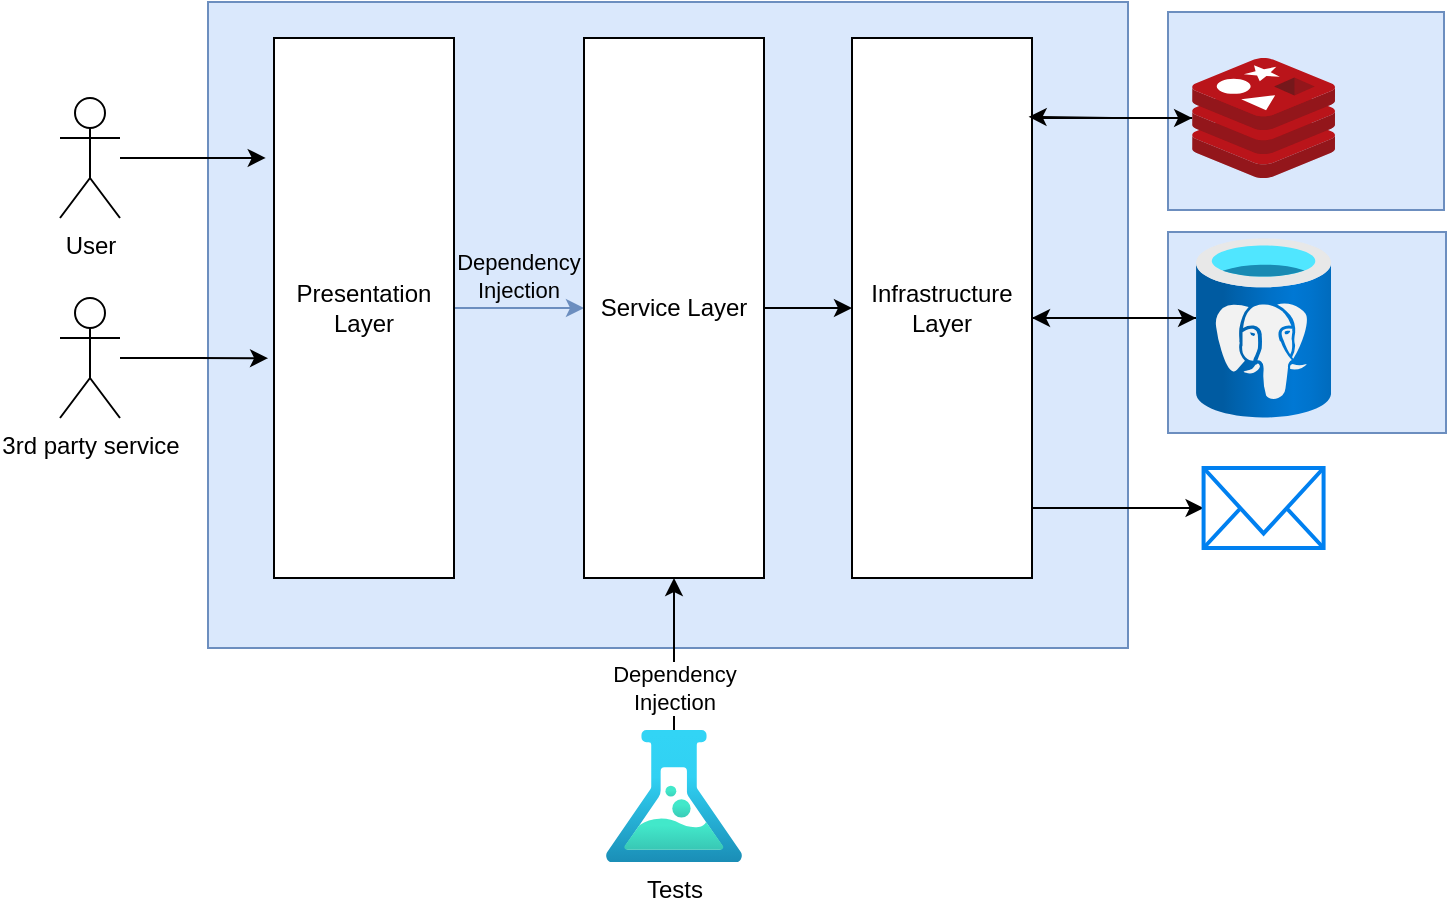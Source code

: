 <mxfile version="22.1.3" type="device">
  <diagram name="Page-1" id="Mny_Opjzbi58poqNR5SG">
    <mxGraphModel dx="1195" dy="683" grid="0" gridSize="10" guides="1" tooltips="1" connect="1" arrows="1" fold="1" page="1" pageScale="1" pageWidth="850" pageHeight="1100" math="0" shadow="0">
      <root>
        <mxCell id="0" />
        <mxCell id="1" parent="0" />
        <mxCell id="5iEmQtaScxaIL915Qbdv-60" value="" style="rounded=0;whiteSpace=wrap;html=1;fillColor=#dae8fc;strokeColor=#6c8ebf;" vertex="1" parent="1">
          <mxGeometry x="694" y="317" width="139" height="100.5" as="geometry" />
        </mxCell>
        <mxCell id="5iEmQtaScxaIL915Qbdv-53" value="" style="shape=image;html=1;verticalAlign=top;verticalLabelPosition=bottom;labelBackgroundColor=#ffffff;imageAspect=0;aspect=fixed;image=https://cdn1.iconfinder.com/data/icons/ionicons-fill-vol-2/512/logo-docker-128.png" vertex="1" parent="1">
          <mxGeometry x="777.5" y="372" width="50" height="50" as="geometry" />
        </mxCell>
        <mxCell id="5iEmQtaScxaIL915Qbdv-59" value="" style="rounded=0;whiteSpace=wrap;html=1;fillColor=#dae8fc;strokeColor=#6c8ebf;" vertex="1" parent="1">
          <mxGeometry x="694" y="207" width="138" height="99" as="geometry" />
        </mxCell>
        <mxCell id="5iEmQtaScxaIL915Qbdv-50" value="" style="rounded=0;whiteSpace=wrap;html=1;fillColor=#dae8fc;strokeColor=#6c8ebf;" vertex="1" parent="1">
          <mxGeometry x="214" y="202" width="460" height="323" as="geometry" />
        </mxCell>
        <mxCell id="5iEmQtaScxaIL915Qbdv-1" value="" style="image;sketch=0;aspect=fixed;html=1;points=[];align=center;fontSize=12;image=img/lib/mscae/Cache_Redis_Product.svg;" vertex="1" parent="1">
          <mxGeometry x="706.07" y="230" width="71.43" height="60" as="geometry" />
        </mxCell>
        <mxCell id="5iEmQtaScxaIL915Qbdv-19" style="edgeStyle=orthogonalEdgeStyle;rounded=0;orthogonalLoop=1;jettySize=auto;html=1;" edge="1" parent="1" source="5iEmQtaScxaIL915Qbdv-2" target="5iEmQtaScxaIL915Qbdv-15">
          <mxGeometry relative="1" as="geometry">
            <Array as="points">
              <mxPoint x="678" y="360" />
              <mxPoint x="678" y="360" />
            </Array>
          </mxGeometry>
        </mxCell>
        <mxCell id="5iEmQtaScxaIL915Qbdv-2" value="" style="image;aspect=fixed;html=1;points=[];align=center;fontSize=12;image=img/lib/azure2/databases/Azure_Database_PostgreSQL_Server.svg;" vertex="1" parent="1">
          <mxGeometry x="708.04" y="320" width="67.5" height="90" as="geometry" />
        </mxCell>
        <mxCell id="5iEmQtaScxaIL915Qbdv-6" value="3rd party service" style="shape=umlActor;verticalLabelPosition=bottom;verticalAlign=top;html=1;outlineConnect=0;" vertex="1" parent="1">
          <mxGeometry x="140" y="350" width="30" height="60" as="geometry" />
        </mxCell>
        <mxCell id="5iEmQtaScxaIL915Qbdv-20" style="edgeStyle=orthogonalEdgeStyle;rounded=0;orthogonalLoop=1;jettySize=auto;html=1;fillColor=#dae8fc;strokeColor=#6c8ebf;" edge="1" parent="1" source="5iEmQtaScxaIL915Qbdv-12" target="5iEmQtaScxaIL915Qbdv-14">
          <mxGeometry relative="1" as="geometry" />
        </mxCell>
        <mxCell id="5iEmQtaScxaIL915Qbdv-12" value="&lt;div&gt;Presentation&lt;/div&gt;&lt;div&gt;Layer&lt;br&gt;&lt;/div&gt;" style="rounded=0;whiteSpace=wrap;html=1;" vertex="1" parent="1">
          <mxGeometry x="247" y="220" width="90" height="270" as="geometry" />
        </mxCell>
        <mxCell id="5iEmQtaScxaIL915Qbdv-21" style="edgeStyle=orthogonalEdgeStyle;rounded=0;orthogonalLoop=1;jettySize=auto;html=1;entryX=0;entryY=0.5;entryDx=0;entryDy=0;" edge="1" parent="1" source="5iEmQtaScxaIL915Qbdv-14" target="5iEmQtaScxaIL915Qbdv-15">
          <mxGeometry relative="1" as="geometry" />
        </mxCell>
        <mxCell id="5iEmQtaScxaIL915Qbdv-14" value="Service Layer" style="rounded=0;whiteSpace=wrap;html=1;" vertex="1" parent="1">
          <mxGeometry x="402" y="220" width="90" height="270" as="geometry" />
        </mxCell>
        <mxCell id="5iEmQtaScxaIL915Qbdv-18" style="edgeStyle=orthogonalEdgeStyle;rounded=0;orthogonalLoop=1;jettySize=auto;html=1;" edge="1" parent="1" source="5iEmQtaScxaIL915Qbdv-15" target="5iEmQtaScxaIL915Qbdv-2">
          <mxGeometry relative="1" as="geometry">
            <Array as="points">
              <mxPoint x="677" y="360" />
              <mxPoint x="677" y="360" />
            </Array>
          </mxGeometry>
        </mxCell>
        <mxCell id="5iEmQtaScxaIL915Qbdv-28" style="edgeStyle=orthogonalEdgeStyle;rounded=0;orthogonalLoop=1;jettySize=auto;html=1;" edge="1" parent="1" source="5iEmQtaScxaIL915Qbdv-15" target="5iEmQtaScxaIL915Qbdv-1">
          <mxGeometry relative="1" as="geometry">
            <Array as="points">
              <mxPoint x="640" y="260" />
              <mxPoint x="640" y="260" />
            </Array>
          </mxGeometry>
        </mxCell>
        <mxCell id="5iEmQtaScxaIL915Qbdv-32" style="edgeStyle=orthogonalEdgeStyle;rounded=0;orthogonalLoop=1;jettySize=auto;html=1;" edge="1" parent="1" source="5iEmQtaScxaIL915Qbdv-15" target="5iEmQtaScxaIL915Qbdv-30">
          <mxGeometry relative="1" as="geometry">
            <Array as="points">
              <mxPoint x="662" y="455" />
              <mxPoint x="662" y="455" />
            </Array>
          </mxGeometry>
        </mxCell>
        <mxCell id="5iEmQtaScxaIL915Qbdv-15" value="&lt;div&gt;Infrastructure&lt;/div&gt;&lt;div&gt;Layer&lt;br&gt;&lt;/div&gt;" style="rounded=0;whiteSpace=wrap;html=1;" vertex="1" parent="1">
          <mxGeometry x="536" y="220" width="90" height="270" as="geometry" />
        </mxCell>
        <mxCell id="5iEmQtaScxaIL915Qbdv-17" style="edgeStyle=orthogonalEdgeStyle;rounded=0;orthogonalLoop=1;jettySize=auto;html=1;" edge="1" parent="1" source="5iEmQtaScxaIL915Qbdv-16" target="5iEmQtaScxaIL915Qbdv-14">
          <mxGeometry relative="1" as="geometry" />
        </mxCell>
        <mxCell id="5iEmQtaScxaIL915Qbdv-34" value="&lt;div&gt;Dependency&lt;/div&gt;Injection" style="edgeLabel;html=1;align=center;verticalAlign=middle;resizable=0;points=[];" vertex="1" connectable="0" parent="5iEmQtaScxaIL915Qbdv-17">
          <mxGeometry x="-0.105" y="-4" relative="1" as="geometry">
            <mxPoint x="-4" y="13" as="offset" />
          </mxGeometry>
        </mxCell>
        <mxCell id="5iEmQtaScxaIL915Qbdv-16" value="Tests" style="image;aspect=fixed;html=1;points=[];align=center;fontSize=12;image=img/lib/azure2/general/Load_Test.svg;" vertex="1" parent="1">
          <mxGeometry x="413" y="566" width="68" height="66" as="geometry" />
        </mxCell>
        <mxCell id="5iEmQtaScxaIL915Qbdv-22" style="edgeStyle=orthogonalEdgeStyle;rounded=0;orthogonalLoop=1;jettySize=auto;html=1;entryX=-0.033;entryY=0.593;entryDx=0;entryDy=0;entryPerimeter=0;" edge="1" parent="1" source="5iEmQtaScxaIL915Qbdv-6" target="5iEmQtaScxaIL915Qbdv-12">
          <mxGeometry relative="1" as="geometry" />
        </mxCell>
        <mxCell id="5iEmQtaScxaIL915Qbdv-23" value="User" style="shape=umlActor;verticalLabelPosition=bottom;verticalAlign=top;html=1;outlineConnect=0;" vertex="1" parent="1">
          <mxGeometry x="140" y="250" width="30" height="60" as="geometry" />
        </mxCell>
        <mxCell id="5iEmQtaScxaIL915Qbdv-27" style="edgeStyle=orthogonalEdgeStyle;rounded=0;orthogonalLoop=1;jettySize=auto;html=1;entryX=-0.046;entryY=0.222;entryDx=0;entryDy=0;entryPerimeter=0;" edge="1" parent="1" source="5iEmQtaScxaIL915Qbdv-23" target="5iEmQtaScxaIL915Qbdv-12">
          <mxGeometry relative="1" as="geometry">
            <mxPoint x="290" y="280" as="targetPoint" />
          </mxGeometry>
        </mxCell>
        <mxCell id="5iEmQtaScxaIL915Qbdv-29" style="edgeStyle=orthogonalEdgeStyle;rounded=0;orthogonalLoop=1;jettySize=auto;html=1;entryX=0.981;entryY=0.146;entryDx=0;entryDy=0;entryPerimeter=0;" edge="1" parent="1" source="5iEmQtaScxaIL915Qbdv-1" target="5iEmQtaScxaIL915Qbdv-15">
          <mxGeometry relative="1" as="geometry" />
        </mxCell>
        <mxCell id="5iEmQtaScxaIL915Qbdv-30" value="" style="html=1;verticalLabelPosition=bottom;align=center;labelBackgroundColor=#ffffff;verticalAlign=top;strokeWidth=2;strokeColor=#0080F0;shadow=0;dashed=0;shape=mxgraph.ios7.icons.mail;" vertex="1" parent="1">
          <mxGeometry x="711.79" y="435" width="60" height="40" as="geometry" />
        </mxCell>
        <mxCell id="5iEmQtaScxaIL915Qbdv-51" value="" style="shape=image;html=1;verticalAlign=top;verticalLabelPosition=bottom;labelBackgroundColor=#ffffff;imageAspect=0;aspect=fixed;image=https://cdn1.iconfinder.com/data/icons/ionicons-fill-vol-2/512/logo-docker-128.png" vertex="1" parent="1">
          <mxGeometry x="621" y="480" width="48" height="48" as="geometry" />
        </mxCell>
        <mxCell id="5iEmQtaScxaIL915Qbdv-52" value="" style="shape=image;html=1;verticalAlign=top;verticalLabelPosition=bottom;labelBackgroundColor=#ffffff;imageAspect=0;aspect=fixed;image=https://cdn1.iconfinder.com/data/icons/ionicons-fill-vol-2/512/logo-docker-128.png" vertex="1" parent="1">
          <mxGeometry x="778" y="258" width="52" height="52" as="geometry" />
        </mxCell>
        <mxCell id="5iEmQtaScxaIL915Qbdv-62" value="&lt;div style=&quot;font-size: 11px;&quot;&gt;&lt;font style=&quot;font-size: 11px;&quot;&gt;Dependency&lt;/font&gt;&lt;/div&gt;&lt;div style=&quot;font-size: 11px;&quot;&gt;&lt;font style=&quot;font-size: 11px;&quot;&gt;Injection&lt;br&gt;&lt;/font&gt;&lt;/div&gt;" style="text;html=1;align=center;verticalAlign=middle;resizable=0;points=[];autosize=1;strokeColor=none;fillColor=none;" vertex="1" parent="1">
          <mxGeometry x="329" y="320" width="79" height="38" as="geometry" />
        </mxCell>
      </root>
    </mxGraphModel>
  </diagram>
</mxfile>
